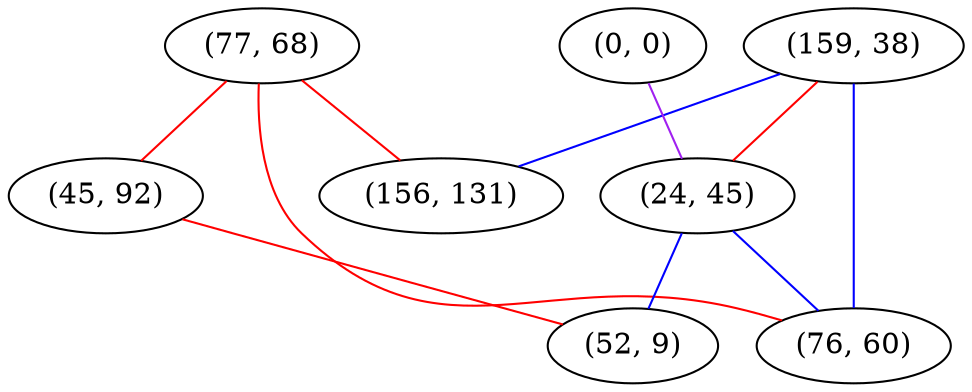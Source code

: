 graph "" {
"(159, 38)";
"(0, 0)";
"(77, 68)";
"(156, 131)";
"(45, 92)";
"(24, 45)";
"(52, 9)";
"(76, 60)";
"(159, 38)" -- "(76, 60)"  [color=blue, key=0, weight=3];
"(159, 38)" -- "(24, 45)"  [color=red, key=0, weight=1];
"(159, 38)" -- "(156, 131)"  [color=blue, key=0, weight=3];
"(0, 0)" -- "(24, 45)"  [color=purple, key=0, weight=4];
"(77, 68)" -- "(45, 92)"  [color=red, key=0, weight=1];
"(77, 68)" -- "(76, 60)"  [color=red, key=0, weight=1];
"(77, 68)" -- "(156, 131)"  [color=red, key=0, weight=1];
"(45, 92)" -- "(52, 9)"  [color=red, key=0, weight=1];
"(24, 45)" -- "(76, 60)"  [color=blue, key=0, weight=3];
"(24, 45)" -- "(52, 9)"  [color=blue, key=0, weight=3];
}
